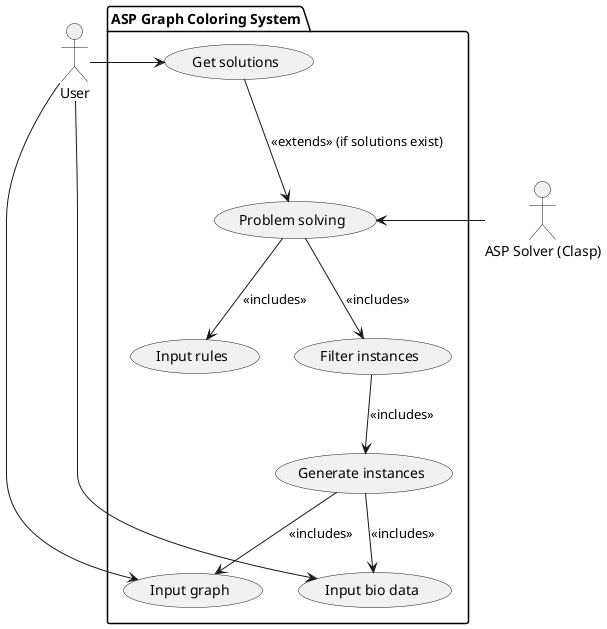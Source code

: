 @startuml Graph Coloring with ASP
top to bottom direction

actor User
'actor Modeler
actor "ASP Solver (Clasp)" as Solver
package "ASP Graph Coloring System" {
    usecase "Input graph" as graph
    usecase "Input bio data" as data
    usecase "Input rules" as rules
    usecase "Generate instances" as inst
    usecase "Filter instances" as filter
    usecase "Get solutions" as solution
    usecase "Problem solving" as solving
    User -> graph
    User -> data
    'Modeler -> rules
    User -> solution
    Solver -> solving
    filter --> inst : <<includes>>
    inst --> graph : <<includes>>
    inst --> data : <<includes>>
    solving --> filter : <<includes>>
    solving --> rules : <<includes>>
    solution --> solving : <<extends>> (if solutions exist)
}

@enduml